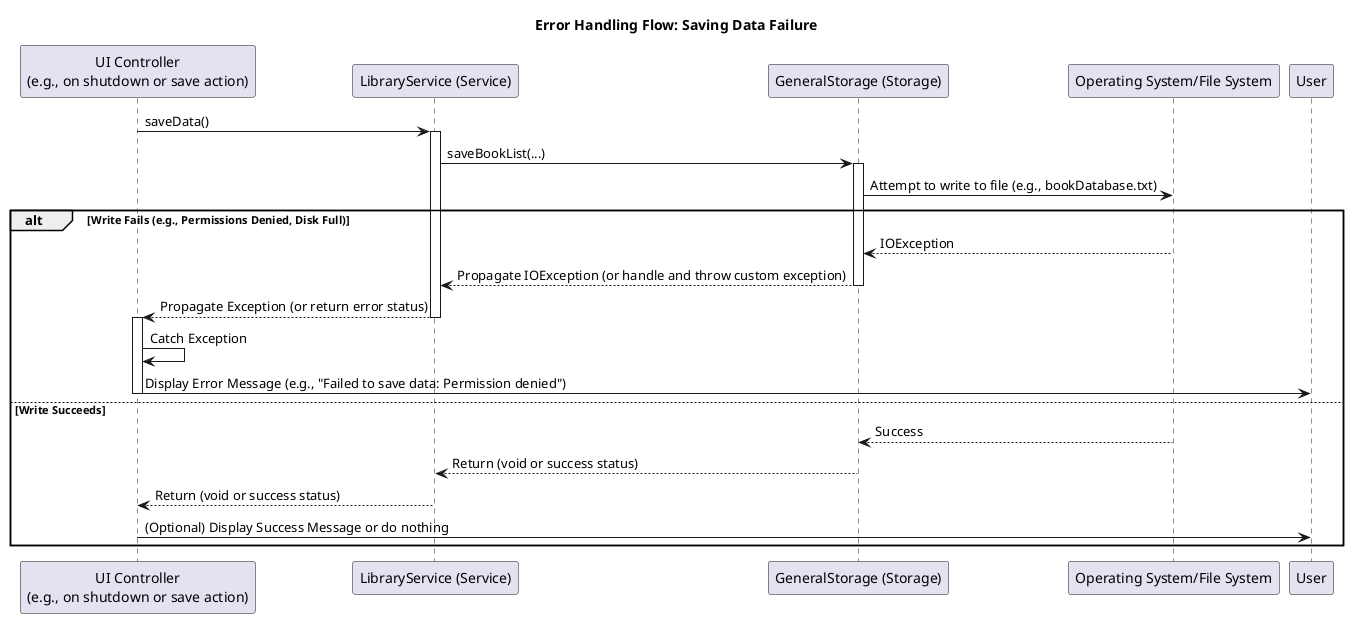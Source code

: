 @startuml error_handling_flow

title Error Handling Flow: Saving Data Failure

participant "UI Controller\n(e.g., on shutdown or save action)" as UI
participant "LibraryService (Service)" as Service
participant "GeneralStorage (Storage)" as Storage
participant "Operating System/File System" as OS

UI -> Service : saveData()
activate Service
Service -> Storage : saveBookList(...)
activate Storage
Storage -> OS : Attempt to write to file (e.g., bookDatabase.txt)

alt Write Fails (e.g., Permissions Denied, Disk Full)
    OS --> Storage : IOException
    Storage --> Service : Propagate IOException (or handle and throw custom exception)
    deactivate Storage
    Service --> UI : Propagate Exception (or return error status)
    deactivate Service
    activate UI
    UI -> UI : Catch Exception
    UI -> User : Display Error Message (e.g., "Failed to save data: Permission denied")
    deactivate UI
else Write Succeeds
    OS --> Storage : Success
    Storage --> Service : Return (void or success status)
    deactivate Storage
    Service --> UI : Return (void or success status)
    deactivate Service
    UI -> User : (Optional) Display Success Message or do nothing
end

@enduml